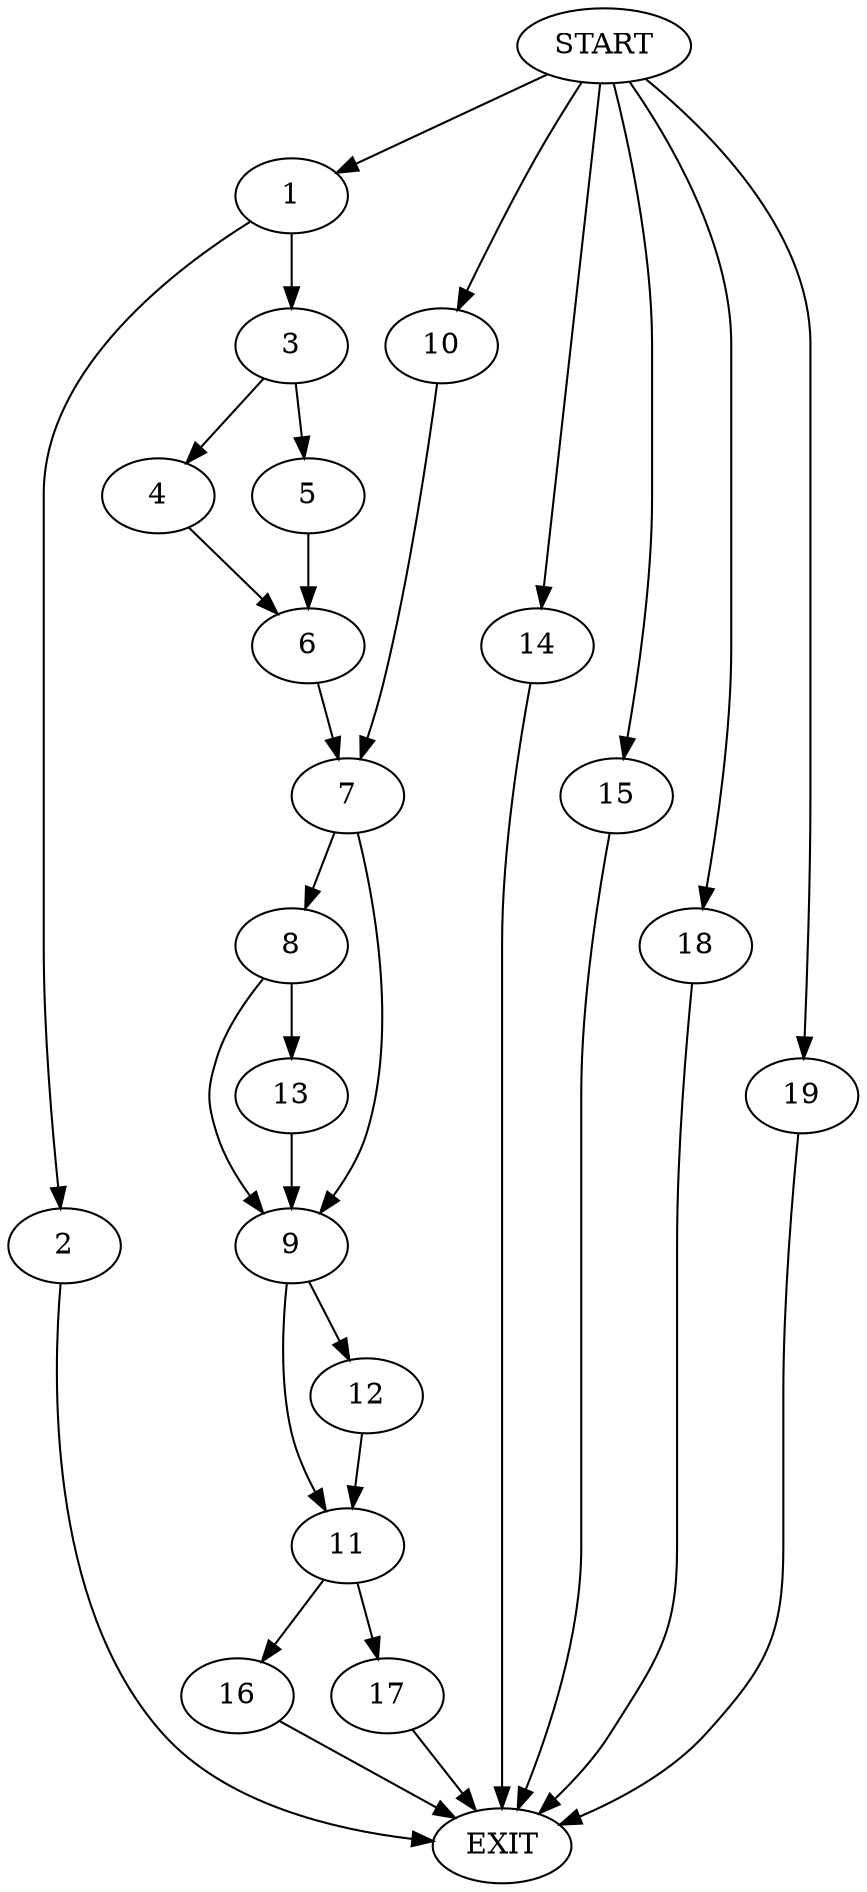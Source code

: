 digraph {
0 [label="START"]
20 [label="EXIT"]
0 -> 1
1 -> 2
1 -> 3
2 -> 20
3 -> 4
3 -> 5
5 -> 6
4 -> 6
6 -> 7
7 -> 8
7 -> 9
0 -> 10
10 -> 7
9 -> 11
9 -> 12
8 -> 13
8 -> 9
13 -> 9
0 -> 14
14 -> 20
0 -> 15
15 -> 20
12 -> 11
11 -> 16
11 -> 17
0 -> 18
18 -> 20
16 -> 20
17 -> 20
0 -> 19
19 -> 20
}
